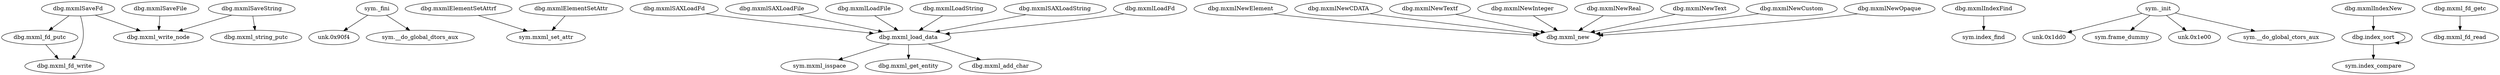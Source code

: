 digraph code {
  "0x000067a0" [label="dbg.mxmlSaveFile"];
  "0x000067a0" -> "0x000044ac";
  "0x000044ac" [label="dbg.mxml_write_node"];
  "0x000090d0" [label="sym._fini"];
  "0x000090d0" -> "0x000090f4";
  "0x000090f4" [label="unk.0x90f4"];
  "0x000090d0" -> "0x00001ed0";
  "0x00001ed0" [label="sym.__do_global_dtors_aux"];
  "0x00002464" [label="dbg.mxmlElementSetAttrf"];
  "0x00002464" -> "0x00002060";
  "0x00002060" [label="sym.mxml_set_attr"];
  "0x00006a24" [label="dbg.mxmlSAXLoadFd"];
  "0x00006a24" -> "0x00004ea4";
  "0x00004ea4" [label="dbg.mxml_load_data"];
  "0x00004ea4" [label="dbg.mxml_load_data"];
  "0x00004ea4" -> "0x00004e78";
  "0x00004e78" [label="sym.mxml_isspace"];
  "0x00004ea4" -> "0x00002dc0";
  "0x00002dc0" [label="dbg.mxml_get_entity"];
  "0x00004ea4" -> "0x0000303c";
  "0x0000303c" [label="dbg.mxml_add_char"];
  "0x00006a80" [label="dbg.mxmlSAXLoadFile"];
  "0x00006a80" -> "0x00004ea4";
  "0x00004ea4" [label="dbg.mxml_load_data"];
  "0x00006634" [label="dbg.mxmlLoadFile"];
  "0x00006634" -> "0x00004ea4";
  "0x00004ea4" [label="dbg.mxml_load_data"];
  "0x00006678" [label="dbg.mxmlLoadString"];
  "0x00006678" -> "0x00004ea4";
  "0x00004ea4" [label="dbg.mxml_load_data"];
  "0x00007f24" [label="dbg.mxmlNewElement"];
  "0x00007f24" -> "0x00007c7c";
  "0x00007c7c" [label="dbg.mxml_new"];
  "0x0000736c" [label="dbg.mxmlIndexFind"];
  "0x0000736c" -> "0x000071f0";
  "0x000071f0" [label="sym.index_find"];
  "0x00006ac8" [label="dbg.mxmlSAXLoadString"];
  "0x00006ac8" -> "0x00004ea4";
  "0x00004ea4" [label="dbg.mxml_load_data"];
  "0x000065dc" [label="dbg.mxmlLoadFd"];
  "0x000065dc" -> "0x00004ea4";
  "0x00004ea4" [label="dbg.mxml_load_data"];
  "0x00007ff4" [label="dbg.mxmlNewCDATA"];
  "0x00007ff4" -> "0x00007c7c";
  "0x00007c7c" [label="dbg.mxml_new"];
  "0x000066c4" [label="dbg.mxmlSaveFd"];
  "0x000066c4" -> "0x000044ac";
  "0x000044ac" [label="dbg.mxml_write_node"];
  "0x000066c4" -> "0x00004e00";
  "0x00004e00" [label="dbg.mxml_fd_putc"];
  "0x000066c4" -> "0x00004d5c";
  "0x00004d5c" [label="dbg.mxml_fd_write"];
  "0x00001dac" [label="sym._init"];
  "0x00001dac" -> "0x00001dd0";
  "0x00001dd0" [label="unk.0x1dd0"];
  "0x00001dac" -> "0x00001fd0";
  "0x00001fd0" [label="sym.frame_dummy"];
  "0x00001dac" -> "0x00001e00";
  "0x00001e00" [label="unk.0x1e00"];
  "0x00001dac" -> "0x00008e70";
  "0x00008e70" [label="sym.__do_global_ctors_aux"];
  "0x00007d00" [label="dbg.mxmlNewTextf"];
  "0x00007d00" -> "0x00007c7c";
  "0x00007c7c" [label="dbg.mxml_new"];
  "0x00007600" [label="dbg.mxmlIndexNew"];
  "0x00007600" -> "0x00007018";
  "0x00007018" [label="dbg.index_sort"];
  "0x00007ed8" [label="dbg.mxmlNewInteger"];
  "0x00007ed8" -> "0x00007c7c";
  "0x00007c7c" [label="dbg.mxml_new"];
  "0x00007e04" [label="dbg.mxmlNewReal"];
  "0x00007e04" -> "0x00007c7c";
  "0x00007c7c" [label="dbg.mxml_new"];
  "0x00007d88" [label="dbg.mxmlNewText"];
  "0x00007d88" -> "0x00007c7c";
  "0x00007c7c" [label="dbg.mxml_new"];
  "0x00007f9c" [label="dbg.mxmlNewCustom"];
  "0x00007f9c" -> "0x00007c7c";
  "0x00007c7c" [label="dbg.mxml_new"];
  "0x000023ac" [label="dbg.mxmlElementSetAttr"];
  "0x000023ac" -> "0x00002060";
  "0x00002060" [label="sym.mxml_set_attr"];
  "0x00007e60" [label="dbg.mxmlNewOpaque"];
  "0x00007e60" -> "0x00007c7c";
  "0x00007c7c" [label="dbg.mxml_new"];
  "0x00006884" [label="dbg.mxmlSaveString"];
  "0x00006884" -> "0x000044ac";
  "0x000044ac" [label="dbg.mxml_write_node"];
  "0x00006884" -> "0x000028e0";
  "0x000028e0" [label="dbg.mxml_string_putc"];
  "0x00003b5c" [label="dbg.mxml_fd_getc"];
  "0x00003b5c" -> "0x00003a88";
  "0x00003a88" [label="dbg.mxml_fd_read"];
  "0x00004e00" [label="dbg.mxml_fd_putc"];
  "0x00004e00" -> "0x00004d5c";
  "0x00004d5c" [label="dbg.mxml_fd_write"];
  "0x00007018" [label="dbg.index_sort"];
  "0x00007018" -> "0x00006f50";
  "0x00006f50" [label="sym.index_compare"];
  "0x00007018" -> "0x00007018";
  "0x00007018" [label="dbg.index_sort"];
}